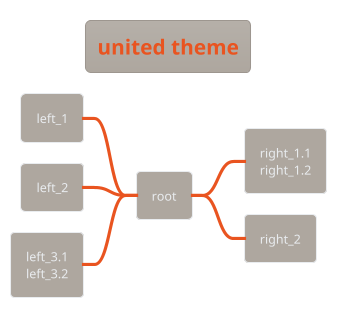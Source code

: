 ' Do not edit
' Theme Gallery
' autogenerated by script
'
@startmindmap
!theme united
title united theme
+ root
**:right_1.1
right_1.2;
++ right_2

left side

-- left_1
-- left_2
**:left_3.1
left_3.2;
@endmindmap
